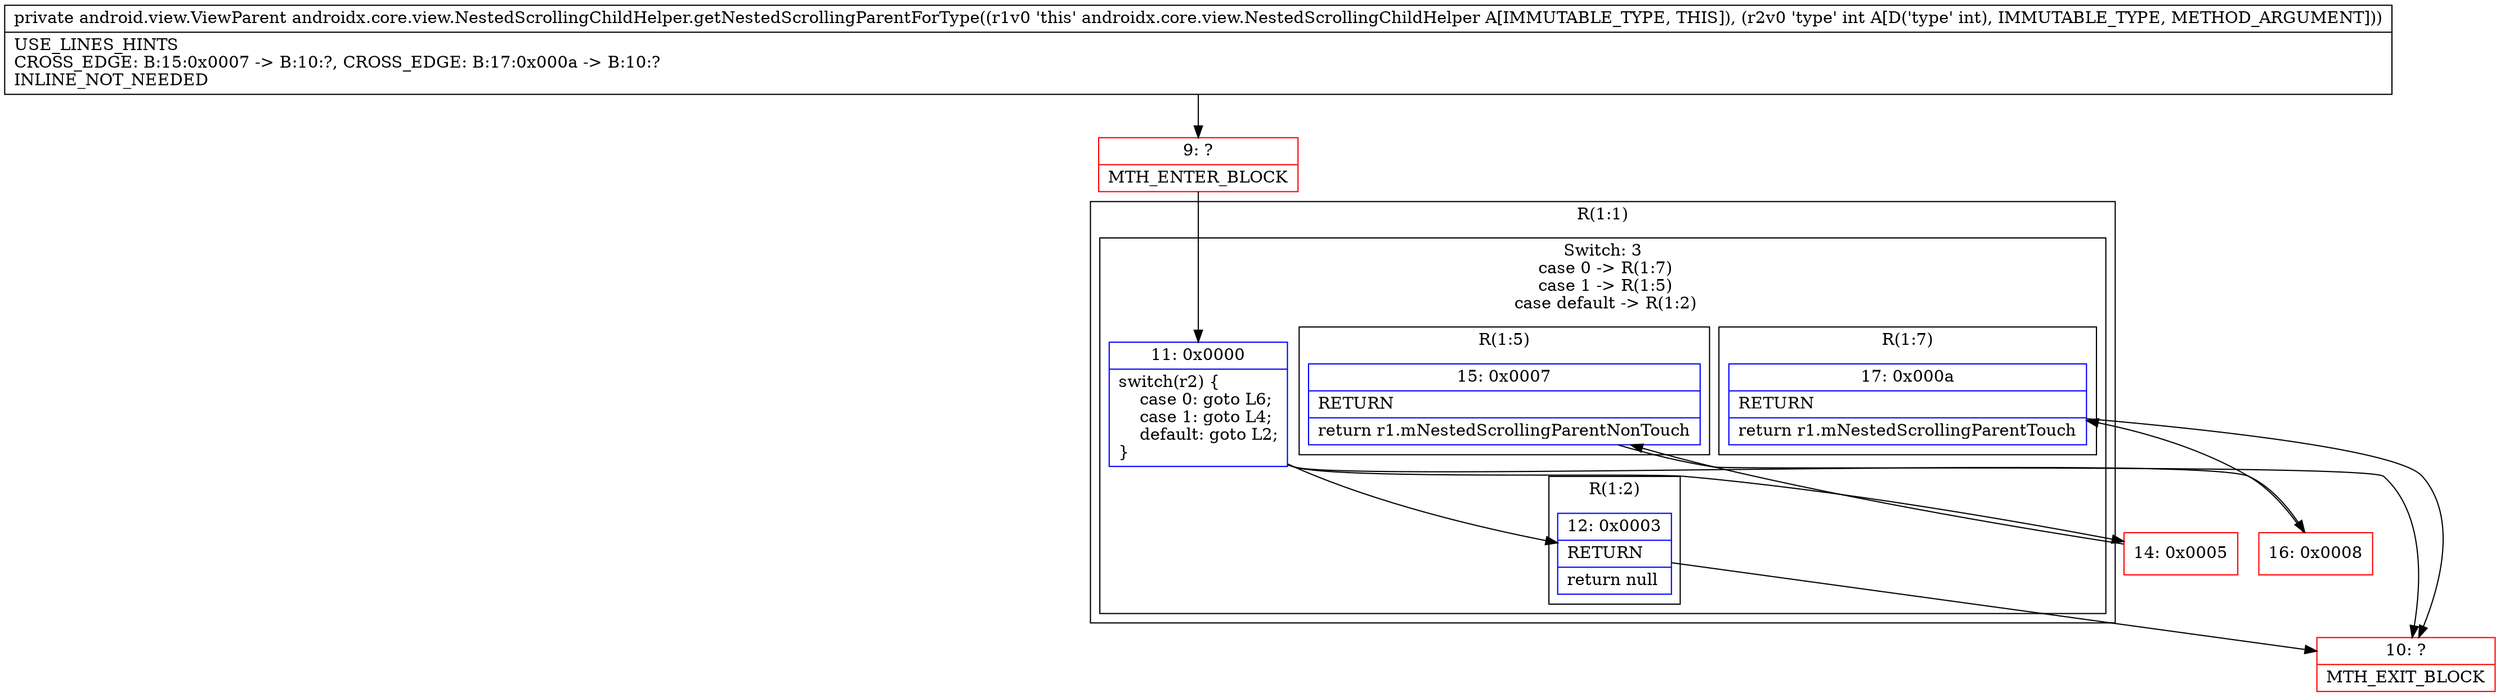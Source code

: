 digraph "CFG forandroidx.core.view.NestedScrollingChildHelper.getNestedScrollingParentForType(I)Landroid\/view\/ViewParent;" {
subgraph cluster_Region_731937930 {
label = "R(1:1)";
node [shape=record,color=blue];
subgraph cluster_SwitchRegion_404534434 {
label = "Switch: 3
 case 0 -> R(1:7)
 case 1 -> R(1:5)
 case default -> R(1:2)";
node [shape=record,color=blue];
Node_11 [shape=record,label="{11\:\ 0x0000|switch(r2) \{\l    case 0: goto L6;\l    case 1: goto L4;\l    default: goto L2;\l\}\l}"];
subgraph cluster_Region_2052152158 {
label = "R(1:7)";
node [shape=record,color=blue];
Node_17 [shape=record,label="{17\:\ 0x000a|RETURN\l|return r1.mNestedScrollingParentTouch\l}"];
}
subgraph cluster_Region_819035413 {
label = "R(1:5)";
node [shape=record,color=blue];
Node_15 [shape=record,label="{15\:\ 0x0007|RETURN\l|return r1.mNestedScrollingParentNonTouch\l}"];
}
subgraph cluster_Region_406651817 {
label = "R(1:2)";
node [shape=record,color=blue];
Node_12 [shape=record,label="{12\:\ 0x0003|RETURN\l|return null\l}"];
}
}
}
Node_9 [shape=record,color=red,label="{9\:\ ?|MTH_ENTER_BLOCK\l}"];
Node_10 [shape=record,color=red,label="{10\:\ ?|MTH_EXIT_BLOCK\l}"];
Node_14 [shape=record,color=red,label="{14\:\ 0x0005}"];
Node_16 [shape=record,color=red,label="{16\:\ 0x0008}"];
MethodNode[shape=record,label="{private android.view.ViewParent androidx.core.view.NestedScrollingChildHelper.getNestedScrollingParentForType((r1v0 'this' androidx.core.view.NestedScrollingChildHelper A[IMMUTABLE_TYPE, THIS]), (r2v0 'type' int A[D('type' int), IMMUTABLE_TYPE, METHOD_ARGUMENT]))  | USE_LINES_HINTS\lCROSS_EDGE: B:15:0x0007 \-\> B:10:?, CROSS_EDGE: B:17:0x000a \-\> B:10:?\lINLINE_NOT_NEEDED\l}"];
MethodNode -> Node_9;Node_11 -> Node_12;
Node_11 -> Node_14;
Node_11 -> Node_16;
Node_17 -> Node_10;
Node_15 -> Node_10;
Node_12 -> Node_10;
Node_9 -> Node_11;
Node_14 -> Node_15;
Node_16 -> Node_17;
}

